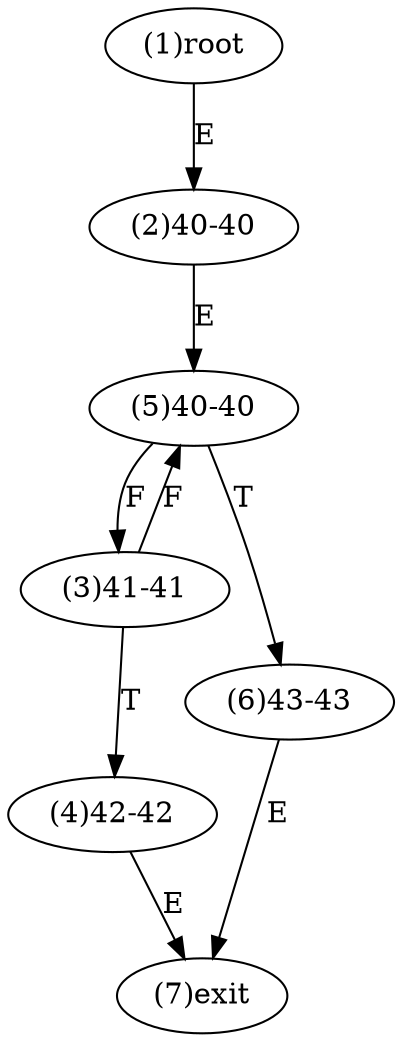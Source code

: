 digraph "" { 
1[ label="(1)root"];
2[ label="(2)40-40"];
3[ label="(3)41-41"];
4[ label="(4)42-42"];
5[ label="(5)40-40"];
6[ label="(6)43-43"];
7[ label="(7)exit"];
1->2[ label="E"];
2->5[ label="E"];
3->5[ label="F"];
3->4[ label="T"];
4->7[ label="E"];
5->3[ label="F"];
5->6[ label="T"];
6->7[ label="E"];
}